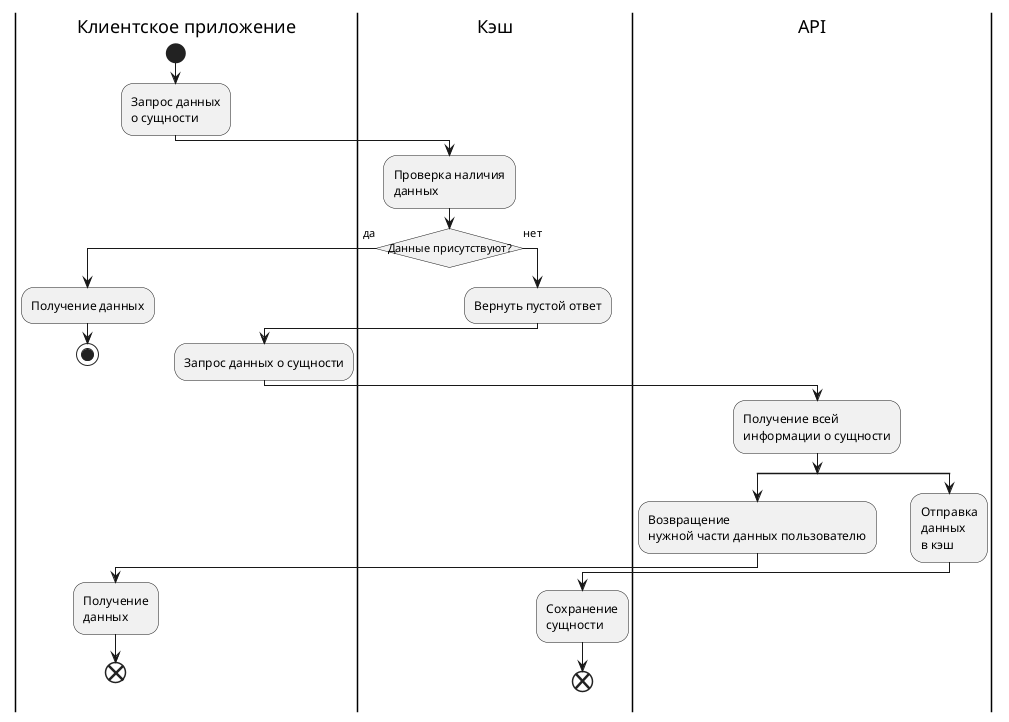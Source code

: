 ﻿@startuml

skinparam ConditionStyle foo1

|Клиентское приложение|
start

:Запрос данных
о сущности;

|Кэш|
:Проверка наличия
данных;

if (Данные присутствуют?) is (да) then
  |Клиентское приложение|
  :Получение данных;
  stop
else (нет)
  |Кэш|
  :Вернуть пустой ответ;
  |Клиентское приложение|
  :Запрос данных о сущности;
endif

|API|
:Получение всей
информации о сущности;
split
    :Возвращение
    нужной части данных пользователю;
    
    |Клиентское приложение|
    :Получение
    данных;
    end
split again
    |API|
    :Отправка
    данных
    в кэш;
    
    |Кэш|
    :Сохранение
    сущности;

end

@enduml
